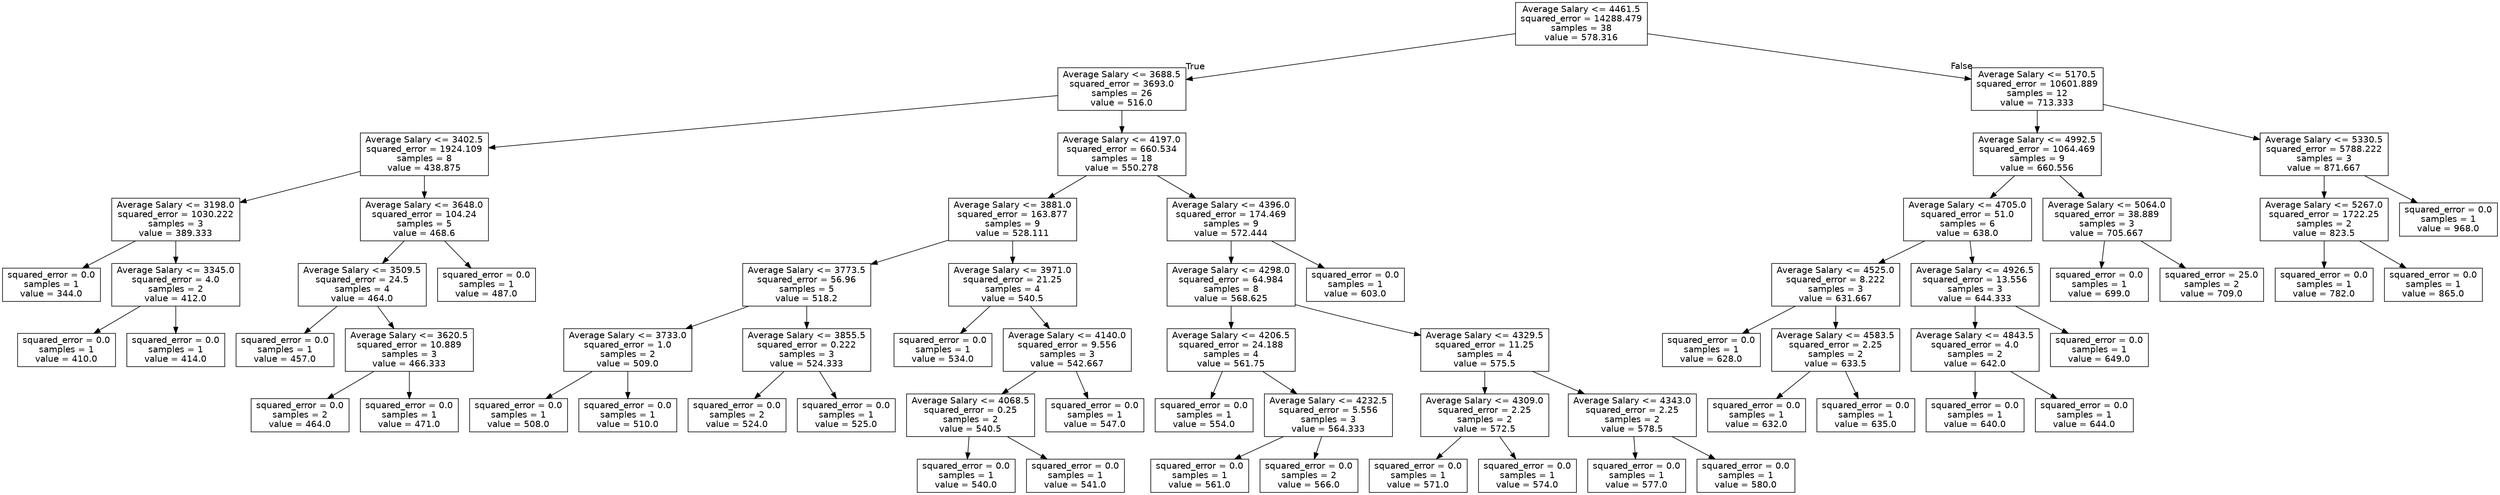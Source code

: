 digraph Tree {
node [shape=box, fontname="helvetica"] ;
edge [fontname="helvetica"] ;
0 [label="Average Salary <= 4461.5\nsquared_error = 14288.479\nsamples = 38\nvalue = 578.316"] ;
1 [label="Average Salary <= 3688.5\nsquared_error = 3693.0\nsamples = 26\nvalue = 516.0"] ;
0 -> 1 [labeldistance=2.5, labelangle=45, headlabel="True"] ;
2 [label="Average Salary <= 3402.5\nsquared_error = 1924.109\nsamples = 8\nvalue = 438.875"] ;
1 -> 2 ;
3 [label="Average Salary <= 3198.0\nsquared_error = 1030.222\nsamples = 3\nvalue = 389.333"] ;
2 -> 3 ;
4 [label="squared_error = 0.0\nsamples = 1\nvalue = 344.0"] ;
3 -> 4 ;
5 [label="Average Salary <= 3345.0\nsquared_error = 4.0\nsamples = 2\nvalue = 412.0"] ;
3 -> 5 ;
6 [label="squared_error = 0.0\nsamples = 1\nvalue = 410.0"] ;
5 -> 6 ;
7 [label="squared_error = 0.0\nsamples = 1\nvalue = 414.0"] ;
5 -> 7 ;
8 [label="Average Salary <= 3648.0\nsquared_error = 104.24\nsamples = 5\nvalue = 468.6"] ;
2 -> 8 ;
9 [label="Average Salary <= 3509.5\nsquared_error = 24.5\nsamples = 4\nvalue = 464.0"] ;
8 -> 9 ;
10 [label="squared_error = 0.0\nsamples = 1\nvalue = 457.0"] ;
9 -> 10 ;
11 [label="Average Salary <= 3620.5\nsquared_error = 10.889\nsamples = 3\nvalue = 466.333"] ;
9 -> 11 ;
12 [label="squared_error = 0.0\nsamples = 2\nvalue = 464.0"] ;
11 -> 12 ;
13 [label="squared_error = 0.0\nsamples = 1\nvalue = 471.0"] ;
11 -> 13 ;
14 [label="squared_error = 0.0\nsamples = 1\nvalue = 487.0"] ;
8 -> 14 ;
15 [label="Average Salary <= 4197.0\nsquared_error = 660.534\nsamples = 18\nvalue = 550.278"] ;
1 -> 15 ;
16 [label="Average Salary <= 3881.0\nsquared_error = 163.877\nsamples = 9\nvalue = 528.111"] ;
15 -> 16 ;
17 [label="Average Salary <= 3773.5\nsquared_error = 56.96\nsamples = 5\nvalue = 518.2"] ;
16 -> 17 ;
18 [label="Average Salary <= 3733.0\nsquared_error = 1.0\nsamples = 2\nvalue = 509.0"] ;
17 -> 18 ;
19 [label="squared_error = 0.0\nsamples = 1\nvalue = 508.0"] ;
18 -> 19 ;
20 [label="squared_error = 0.0\nsamples = 1\nvalue = 510.0"] ;
18 -> 20 ;
21 [label="Average Salary <= 3855.5\nsquared_error = 0.222\nsamples = 3\nvalue = 524.333"] ;
17 -> 21 ;
22 [label="squared_error = 0.0\nsamples = 2\nvalue = 524.0"] ;
21 -> 22 ;
23 [label="squared_error = 0.0\nsamples = 1\nvalue = 525.0"] ;
21 -> 23 ;
24 [label="Average Salary <= 3971.0\nsquared_error = 21.25\nsamples = 4\nvalue = 540.5"] ;
16 -> 24 ;
25 [label="squared_error = 0.0\nsamples = 1\nvalue = 534.0"] ;
24 -> 25 ;
26 [label="Average Salary <= 4140.0\nsquared_error = 9.556\nsamples = 3\nvalue = 542.667"] ;
24 -> 26 ;
27 [label="Average Salary <= 4068.5\nsquared_error = 0.25\nsamples = 2\nvalue = 540.5"] ;
26 -> 27 ;
28 [label="squared_error = 0.0\nsamples = 1\nvalue = 540.0"] ;
27 -> 28 ;
29 [label="squared_error = 0.0\nsamples = 1\nvalue = 541.0"] ;
27 -> 29 ;
30 [label="squared_error = 0.0\nsamples = 1\nvalue = 547.0"] ;
26 -> 30 ;
31 [label="Average Salary <= 4396.0\nsquared_error = 174.469\nsamples = 9\nvalue = 572.444"] ;
15 -> 31 ;
32 [label="Average Salary <= 4298.0\nsquared_error = 64.984\nsamples = 8\nvalue = 568.625"] ;
31 -> 32 ;
33 [label="Average Salary <= 4206.5\nsquared_error = 24.188\nsamples = 4\nvalue = 561.75"] ;
32 -> 33 ;
34 [label="squared_error = 0.0\nsamples = 1\nvalue = 554.0"] ;
33 -> 34 ;
35 [label="Average Salary <= 4232.5\nsquared_error = 5.556\nsamples = 3\nvalue = 564.333"] ;
33 -> 35 ;
36 [label="squared_error = 0.0\nsamples = 1\nvalue = 561.0"] ;
35 -> 36 ;
37 [label="squared_error = 0.0\nsamples = 2\nvalue = 566.0"] ;
35 -> 37 ;
38 [label="Average Salary <= 4329.5\nsquared_error = 11.25\nsamples = 4\nvalue = 575.5"] ;
32 -> 38 ;
39 [label="Average Salary <= 4309.0\nsquared_error = 2.25\nsamples = 2\nvalue = 572.5"] ;
38 -> 39 ;
40 [label="squared_error = 0.0\nsamples = 1\nvalue = 571.0"] ;
39 -> 40 ;
41 [label="squared_error = 0.0\nsamples = 1\nvalue = 574.0"] ;
39 -> 41 ;
42 [label="Average Salary <= 4343.0\nsquared_error = 2.25\nsamples = 2\nvalue = 578.5"] ;
38 -> 42 ;
43 [label="squared_error = 0.0\nsamples = 1\nvalue = 577.0"] ;
42 -> 43 ;
44 [label="squared_error = 0.0\nsamples = 1\nvalue = 580.0"] ;
42 -> 44 ;
45 [label="squared_error = 0.0\nsamples = 1\nvalue = 603.0"] ;
31 -> 45 ;
46 [label="Average Salary <= 5170.5\nsquared_error = 10601.889\nsamples = 12\nvalue = 713.333"] ;
0 -> 46 [labeldistance=2.5, labelangle=-45, headlabel="False"] ;
47 [label="Average Salary <= 4992.5\nsquared_error = 1064.469\nsamples = 9\nvalue = 660.556"] ;
46 -> 47 ;
48 [label="Average Salary <= 4705.0\nsquared_error = 51.0\nsamples = 6\nvalue = 638.0"] ;
47 -> 48 ;
49 [label="Average Salary <= 4525.0\nsquared_error = 8.222\nsamples = 3\nvalue = 631.667"] ;
48 -> 49 ;
50 [label="squared_error = 0.0\nsamples = 1\nvalue = 628.0"] ;
49 -> 50 ;
51 [label="Average Salary <= 4583.5\nsquared_error = 2.25\nsamples = 2\nvalue = 633.5"] ;
49 -> 51 ;
52 [label="squared_error = 0.0\nsamples = 1\nvalue = 632.0"] ;
51 -> 52 ;
53 [label="squared_error = 0.0\nsamples = 1\nvalue = 635.0"] ;
51 -> 53 ;
54 [label="Average Salary <= 4926.5\nsquared_error = 13.556\nsamples = 3\nvalue = 644.333"] ;
48 -> 54 ;
55 [label="Average Salary <= 4843.5\nsquared_error = 4.0\nsamples = 2\nvalue = 642.0"] ;
54 -> 55 ;
56 [label="squared_error = 0.0\nsamples = 1\nvalue = 640.0"] ;
55 -> 56 ;
57 [label="squared_error = 0.0\nsamples = 1\nvalue = 644.0"] ;
55 -> 57 ;
58 [label="squared_error = 0.0\nsamples = 1\nvalue = 649.0"] ;
54 -> 58 ;
59 [label="Average Salary <= 5064.0\nsquared_error = 38.889\nsamples = 3\nvalue = 705.667"] ;
47 -> 59 ;
60 [label="squared_error = 0.0\nsamples = 1\nvalue = 699.0"] ;
59 -> 60 ;
61 [label="squared_error = 25.0\nsamples = 2\nvalue = 709.0"] ;
59 -> 61 ;
62 [label="Average Salary <= 5330.5\nsquared_error = 5788.222\nsamples = 3\nvalue = 871.667"] ;
46 -> 62 ;
63 [label="Average Salary <= 5267.0\nsquared_error = 1722.25\nsamples = 2\nvalue = 823.5"] ;
62 -> 63 ;
64 [label="squared_error = 0.0\nsamples = 1\nvalue = 782.0"] ;
63 -> 64 ;
65 [label="squared_error = 0.0\nsamples = 1\nvalue = 865.0"] ;
63 -> 65 ;
66 [label="squared_error = 0.0\nsamples = 1\nvalue = 968.0"] ;
62 -> 66 ;
}